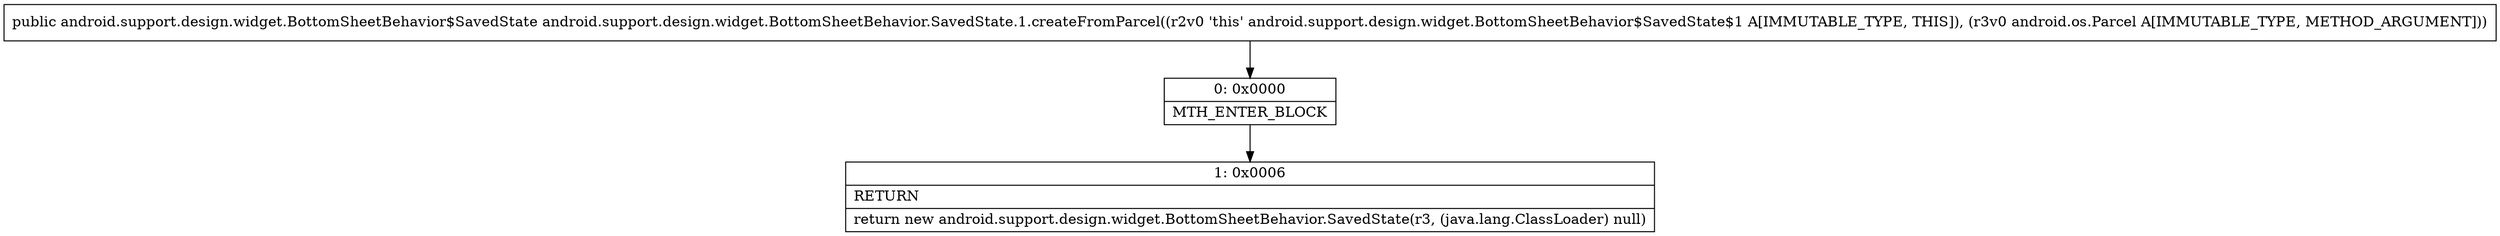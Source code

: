 digraph "CFG forandroid.support.design.widget.BottomSheetBehavior.SavedState.1.createFromParcel(Landroid\/os\/Parcel;)Landroid\/support\/design\/widget\/BottomSheetBehavior$SavedState;" {
Node_0 [shape=record,label="{0\:\ 0x0000|MTH_ENTER_BLOCK\l}"];
Node_1 [shape=record,label="{1\:\ 0x0006|RETURN\l|return new android.support.design.widget.BottomSheetBehavior.SavedState(r3, (java.lang.ClassLoader) null)\l}"];
MethodNode[shape=record,label="{public android.support.design.widget.BottomSheetBehavior$SavedState android.support.design.widget.BottomSheetBehavior.SavedState.1.createFromParcel((r2v0 'this' android.support.design.widget.BottomSheetBehavior$SavedState$1 A[IMMUTABLE_TYPE, THIS]), (r3v0 android.os.Parcel A[IMMUTABLE_TYPE, METHOD_ARGUMENT])) }"];
MethodNode -> Node_0;
Node_0 -> Node_1;
}


